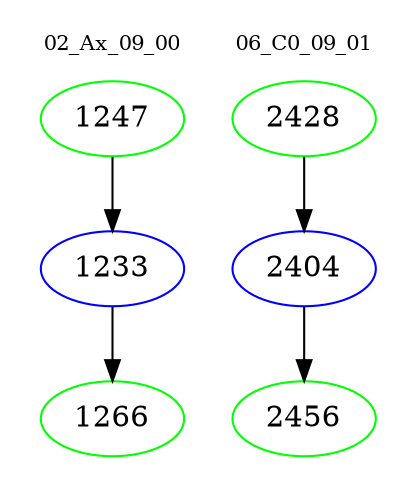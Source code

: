 digraph{
subgraph cluster_0 {
color = white
label = "02_Ax_09_00";
fontsize=10;
T0_1247 [label="1247", color="green"]
T0_1247 -> T0_1233 [color="black"]
T0_1233 [label="1233", color="blue"]
T0_1233 -> T0_1266 [color="black"]
T0_1266 [label="1266", color="green"]
}
subgraph cluster_1 {
color = white
label = "06_C0_09_01";
fontsize=10;
T1_2428 [label="2428", color="green"]
T1_2428 -> T1_2404 [color="black"]
T1_2404 [label="2404", color="blue"]
T1_2404 -> T1_2456 [color="black"]
T1_2456 [label="2456", color="green"]
}
}
